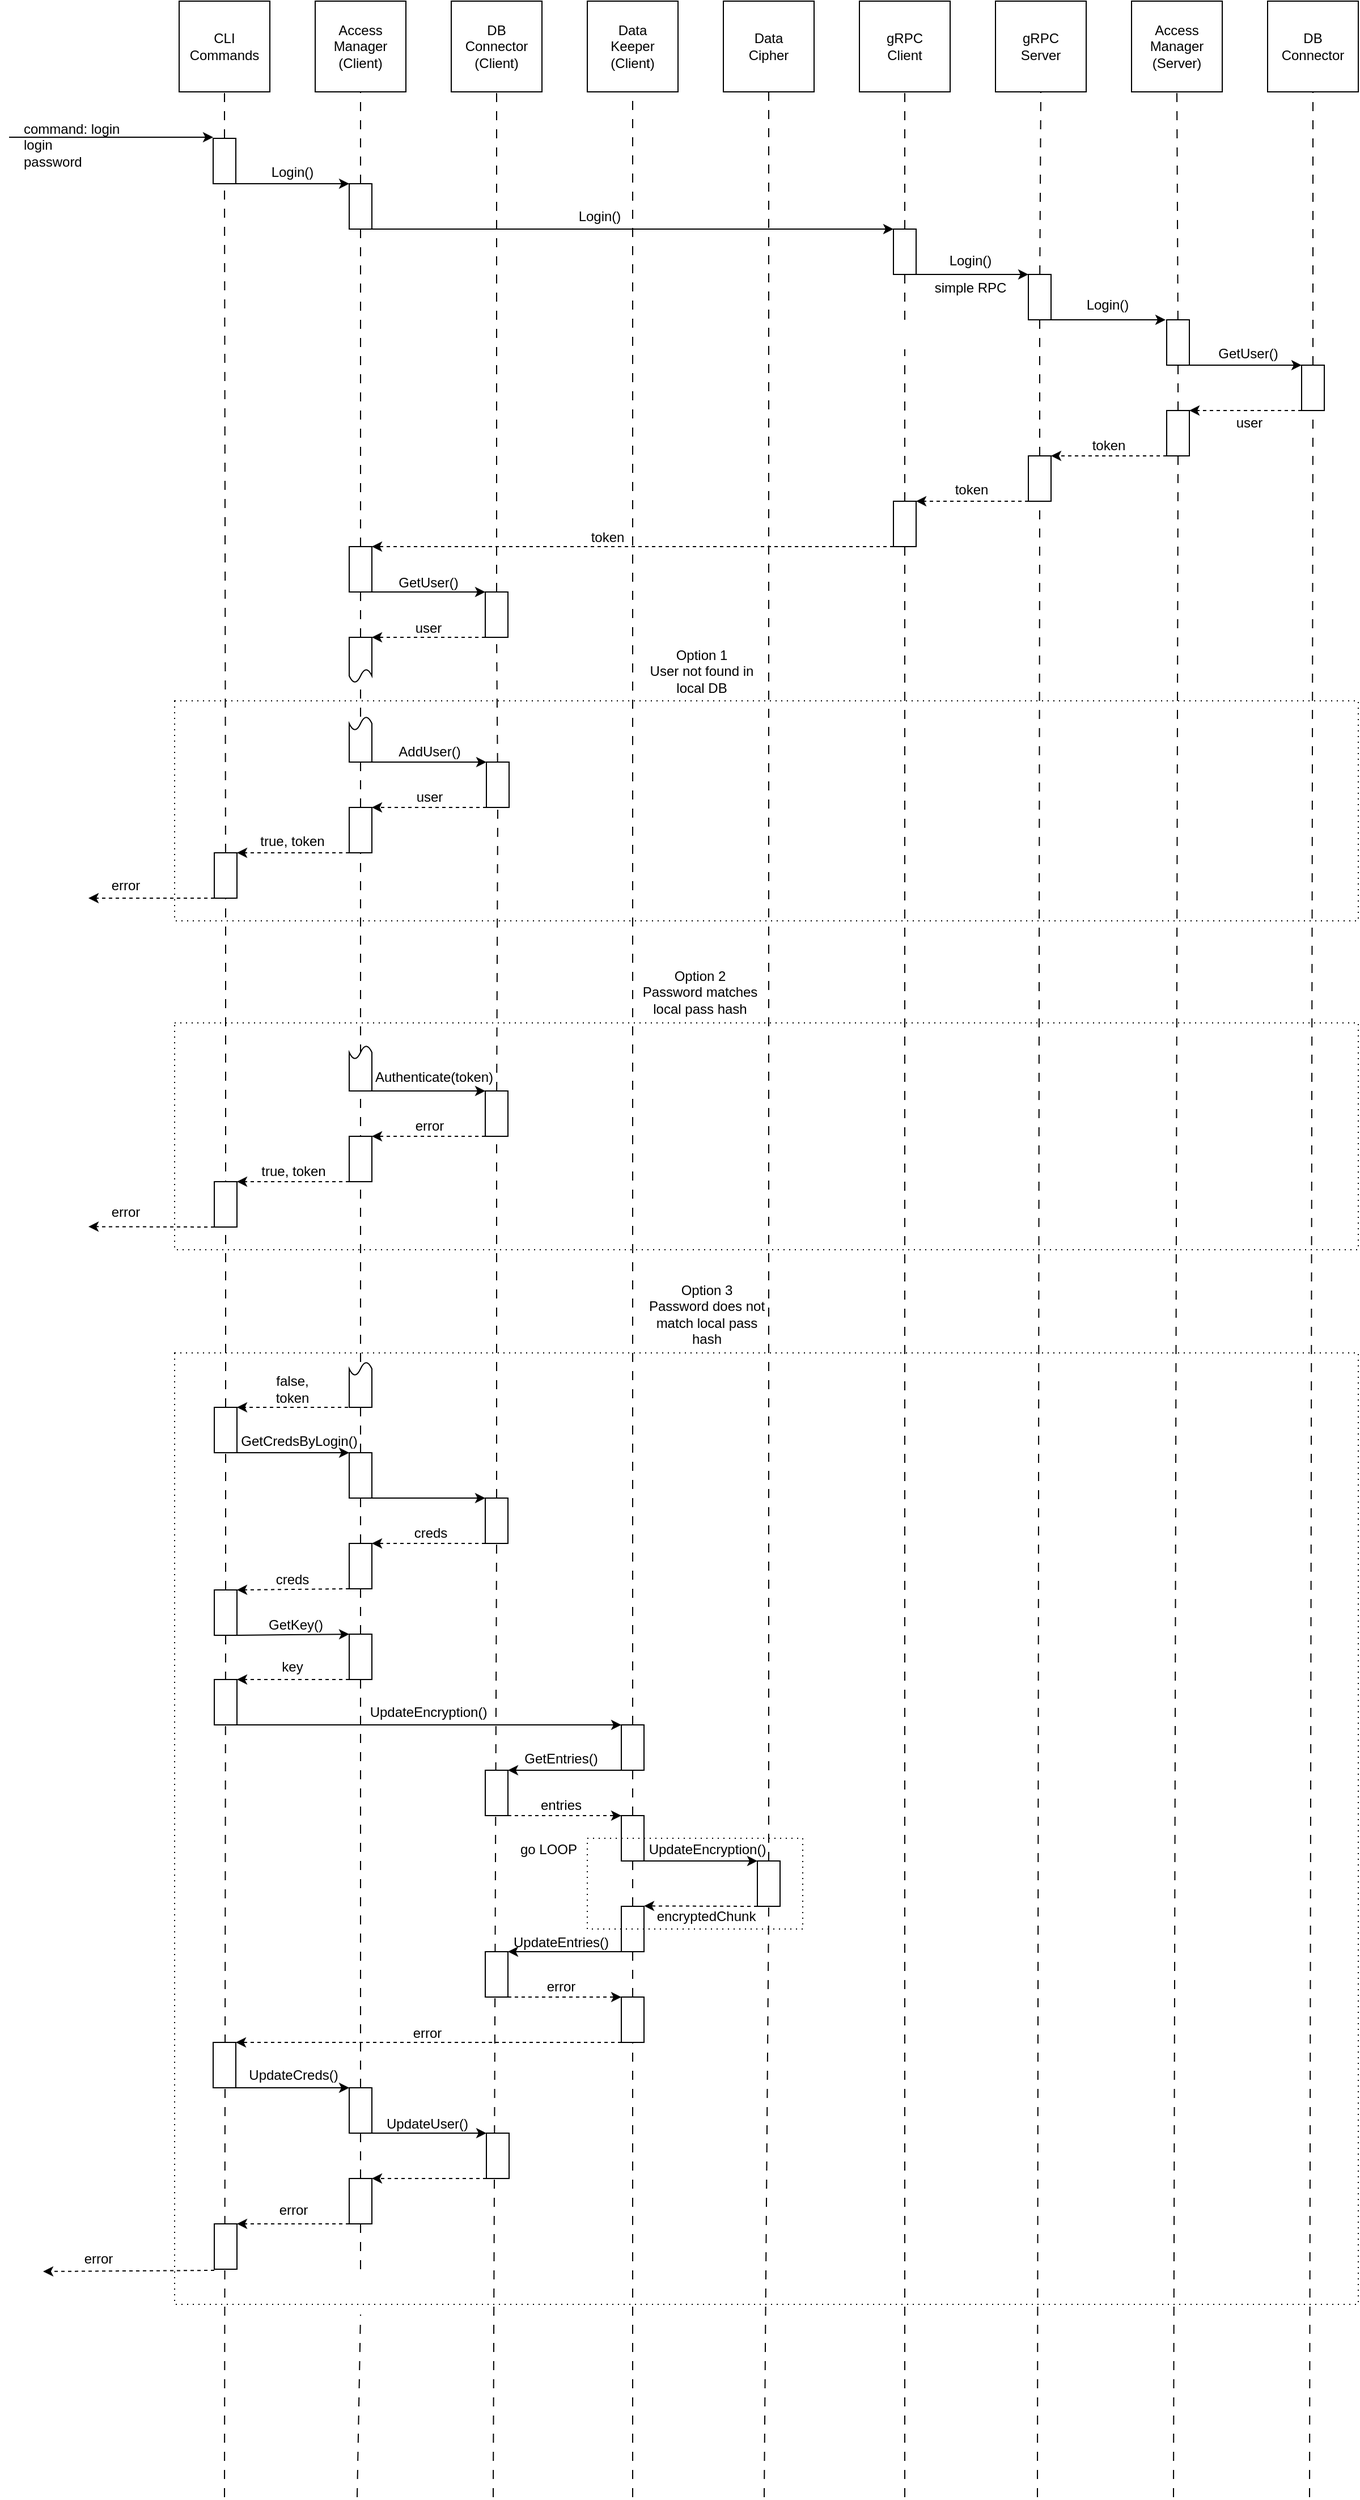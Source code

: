 <mxfile>
    <diagram name="Page-1" id="1Ryli8fB0829bHw35d7t">
        <mxGraphModel dx="2015" dy="1200" grid="1" gridSize="10" guides="1" tooltips="1" connect="1" arrows="1" fold="1" page="0" pageScale="1" pageWidth="827" pageHeight="1169" math="0" shadow="0">
            <root>
                <mxCell id="0"/>
                <mxCell id="1" parent="0"/>
                <mxCell id="688" value="" style="endArrow=none;dashed=1;html=1;rounded=0;entryX=0.5;entryY=1;entryDx=0;entryDy=0;dashPattern=8 8;startArrow=none;" parent="1" target="687" edge="1">
                    <mxGeometry width="50" height="50" relative="1" as="geometry">
                        <mxPoint x="120" y="2120" as="sourcePoint"/>
                        <mxPoint x="121" y="1199" as="targetPoint"/>
                    </mxGeometry>
                </mxCell>
                <mxCell id="683" value="" style="endArrow=none;dashed=1;html=1;rounded=0;entryX=0.5;entryY=1;entryDx=0;entryDy=0;dashPattern=8 8;startArrow=none;" parent="1" target="682" edge="1">
                    <mxGeometry width="50" height="50" relative="1" as="geometry">
                        <mxPoint x="357" y="2120" as="sourcePoint"/>
                        <mxPoint x="360" y="920.0" as="targetPoint"/>
                    </mxGeometry>
                </mxCell>
                <mxCell id="677" value="" style="rounded=0;whiteSpace=wrap;html=1;fillColor=none;dashed=1;dashPattern=1 4;" parent="1" vertex="1">
                    <mxGeometry x="76" y="1111" width="1044" height="839" as="geometry"/>
                </mxCell>
                <mxCell id="659" value="" style="endArrow=none;dashed=1;html=1;rounded=0;entryX=0.5;entryY=1;entryDx=0;entryDy=0;dashPattern=8 8;startArrow=none;" parent="1" source="682" target="658" edge="1">
                    <mxGeometry width="50" height="50" relative="1" as="geometry">
                        <mxPoint x="358" y="2230" as="sourcePoint"/>
                        <mxPoint x="361" y="630" as="targetPoint"/>
                    </mxGeometry>
                </mxCell>
                <mxCell id="656" value="" style="rounded=0;whiteSpace=wrap;html=1;fillColor=none;dashed=1;dashPattern=1 4;" parent="1" vertex="1">
                    <mxGeometry x="76" y="820" width="1044" height="200" as="geometry"/>
                </mxCell>
                <mxCell id="653" value="" style="rounded=0;whiteSpace=wrap;html=1;fillColor=none;dashed=1;dashPattern=1 4;" parent="1" vertex="1">
                    <mxGeometry x="76" y="536" width="1044" height="194" as="geometry"/>
                </mxCell>
                <mxCell id="648" value="" style="endArrow=none;dashed=1;html=1;rounded=0;entryX=0.5;entryY=1;entryDx=0;entryDy=0;dashPattern=8 8;startArrow=none;" parent="1" source="672" target="647" edge="1">
                    <mxGeometry width="50" height="50" relative="1" as="geometry">
                        <mxPoint x="120" y="2250" as="sourcePoint"/>
                        <mxPoint x="120" y="80" as="targetPoint"/>
                    </mxGeometry>
                </mxCell>
                <mxCell id="640" value="" style="endArrow=none;dashed=1;html=1;rounded=0;entryX=0.5;entryY=1;entryDx=0;entryDy=0;dashPattern=8 8;startArrow=none;" parent="1" source="658" target="639" edge="1">
                    <mxGeometry width="50" height="50" relative="1" as="geometry">
                        <mxPoint x="359" y="1530" as="sourcePoint"/>
                        <mxPoint x="360" y="480" as="targetPoint"/>
                    </mxGeometry>
                </mxCell>
                <mxCell id="tuJECXELKrIchDs7tuP_-1" value="CLI&lt;br&gt;Commands" style="whiteSpace=wrap;html=1;aspect=fixed;" parent="1" vertex="1">
                    <mxGeometry x="80" y="-81" width="80" height="80" as="geometry"/>
                </mxCell>
                <mxCell id="tuJECXELKrIchDs7tuP_-2" value="" style="endArrow=none;dashed=1;html=1;rounded=0;entryX=0.5;entryY=1;entryDx=0;entryDy=0;dashPattern=8 8;startArrow=none;" parent="1" target="tuJECXELKrIchDs7tuP_-1" edge="1">
                    <mxGeometry width="50" height="50" relative="1" as="geometry">
                        <mxPoint x="120" y="40" as="sourcePoint"/>
                        <mxPoint x="460" y="90" as="targetPoint"/>
                    </mxGeometry>
                </mxCell>
                <mxCell id="tuJECXELKrIchDs7tuP_-4" value="Data&lt;br&gt;Keeper&lt;br&gt;(Client)" style="whiteSpace=wrap;html=1;aspect=fixed;" parent="1" vertex="1">
                    <mxGeometry x="440" y="-81" width="80" height="80" as="geometry"/>
                </mxCell>
                <mxCell id="tuJECXELKrIchDs7tuP_-8" value="gRPC&lt;br&gt;Client" style="whiteSpace=wrap;html=1;aspect=fixed;" parent="1" vertex="1">
                    <mxGeometry x="680" y="-81" width="80" height="80" as="geometry"/>
                </mxCell>
                <mxCell id="tuJECXELKrIchDs7tuP_-9" value="gRPC&lt;br&gt;Server" style="whiteSpace=wrap;html=1;aspect=fixed;" parent="1" vertex="1">
                    <mxGeometry x="800" y="-81" width="80" height="80" as="geometry"/>
                </mxCell>
                <mxCell id="tuJECXELKrIchDs7tuP_-10" value="Access Manager&lt;br&gt;(Server)" style="whiteSpace=wrap;html=1;aspect=fixed;" parent="1" vertex="1">
                    <mxGeometry x="920" y="-81" width="80" height="80" as="geometry"/>
                </mxCell>
                <mxCell id="tuJECXELKrIchDs7tuP_-12" value="DB&lt;br&gt;Connector" style="whiteSpace=wrap;html=1;aspect=fixed;" parent="1" vertex="1">
                    <mxGeometry x="1040" y="-81" width="80" height="80" as="geometry"/>
                </mxCell>
                <mxCell id="tuJECXELKrIchDs7tuP_-15" value="" style="endArrow=none;dashed=1;html=1;rounded=0;entryX=0.5;entryY=1;entryDx=0;entryDy=0;dashPattern=8 8;startArrow=none;" parent="1" source="574" target="tuJECXELKrIchDs7tuP_-8" edge="1">
                    <mxGeometry width="50" height="50" relative="1" as="geometry">
                        <mxPoint x="720.0" y="120" as="sourcePoint"/>
                        <mxPoint x="910" y="300" as="targetPoint"/>
                    </mxGeometry>
                </mxCell>
                <mxCell id="tuJECXELKrIchDs7tuP_-16" value="" style="endArrow=none;dashed=1;html=1;rounded=0;entryX=0.5;entryY=1;entryDx=0;entryDy=0;dashPattern=8 8;startArrow=none;" parent="1" source="579" target="tuJECXELKrIchDs7tuP_-9" edge="1">
                    <mxGeometry width="50" height="50" relative="1" as="geometry">
                        <mxPoint x="839" y="1470" as="sourcePoint"/>
                        <mxPoint x="910" y="300" as="targetPoint"/>
                    </mxGeometry>
                </mxCell>
                <mxCell id="tuJECXELKrIchDs7tuP_-17" value="" style="endArrow=none;dashed=1;html=1;rounded=0;entryX=0.5;entryY=1;entryDx=0;entryDy=0;dashPattern=8 8;startArrow=none;" parent="1" source="584" target="tuJECXELKrIchDs7tuP_-10" edge="1">
                    <mxGeometry width="50" height="50" relative="1" as="geometry">
                        <mxPoint x="960" y="1440" as="sourcePoint"/>
                        <mxPoint x="910" y="300" as="targetPoint"/>
                    </mxGeometry>
                </mxCell>
                <mxCell id="tuJECXELKrIchDs7tuP_-18" value="" style="endArrow=none;dashed=1;html=1;rounded=0;dashPattern=8 8;startArrow=none;entryX=0.5;entryY=1;entryDx=0;entryDy=0;" parent="1" source="588" target="tuJECXELKrIchDs7tuP_-12" edge="1">
                    <mxGeometry width="50" height="50" relative="1" as="geometry">
                        <mxPoint x="1079" y="860" as="sourcePoint"/>
                        <mxPoint x="1150" y="30" as="targetPoint"/>
                    </mxGeometry>
                </mxCell>
                <mxCell id="tuJECXELKrIchDs7tuP_-21" value="" style="endArrow=classic;html=1;rounded=0;entryX=0;entryY=0;entryDx=0;entryDy=0;" parent="1" edge="1">
                    <mxGeometry width="50" height="50" relative="1" as="geometry">
                        <mxPoint x="-70" y="39" as="sourcePoint"/>
                        <mxPoint x="110" y="39" as="targetPoint"/>
                    </mxGeometry>
                </mxCell>
                <mxCell id="tuJECXELKrIchDs7tuP_-28" value="Access&lt;br&gt;Manager&lt;br&gt;(Client)" style="whiteSpace=wrap;html=1;aspect=fixed;" parent="1" vertex="1">
                    <mxGeometry x="200" y="-81" width="80" height="80" as="geometry"/>
                </mxCell>
                <mxCell id="tuJECXELKrIchDs7tuP_-29" value="" style="endArrow=none;dashed=1;html=1;rounded=0;entryX=0.5;entryY=1;entryDx=0;entryDy=0;dashPattern=8 8;startArrow=none;exitX=0.5;exitY=0;exitDx=0;exitDy=0;" parent="1" source="612" target="tuJECXELKrIchDs7tuP_-28" edge="1">
                    <mxGeometry width="50" height="50" relative="1" as="geometry">
                        <mxPoint x="240" y="2720" as="sourcePoint"/>
                        <mxPoint x="290" y="190" as="targetPoint"/>
                    </mxGeometry>
                </mxCell>
                <mxCell id="tuJECXELKrIchDs7tuP_-30" value="DB&lt;br&gt;Connector&lt;br&gt;(Client)" style="whiteSpace=wrap;html=1;aspect=fixed;" parent="1" vertex="1">
                    <mxGeometry x="320" y="-81" width="80" height="80" as="geometry"/>
                </mxCell>
                <mxCell id="tuJECXELKrIchDs7tuP_-41" value="command: login&lt;br&gt;login&lt;br&gt;password" style="text;html=1;strokeColor=none;fillColor=none;align=left;verticalAlign=middle;whiteSpace=wrap;rounded=0;" parent="1" vertex="1">
                    <mxGeometry x="-59" y="31" width="135" height="30" as="geometry"/>
                </mxCell>
                <mxCell id="402" value="" style="endArrow=none;dashed=1;html=1;rounded=0;entryX=0.5;entryY=1;entryDx=0;entryDy=0;dashPattern=8 8;startArrow=none;" parent="1" source="628" edge="1">
                    <mxGeometry width="50" height="50" relative="1" as="geometry">
                        <mxPoint x="360" y="1230" as="sourcePoint"/>
                        <mxPoint x="360" as="targetPoint"/>
                    </mxGeometry>
                </mxCell>
                <mxCell id="405" value="" style="endArrow=none;dashed=1;html=1;rounded=0;entryX=0.5;entryY=1;entryDx=0;entryDy=0;dashPattern=8 8;startArrow=none;" parent="1" source="605" edge="1">
                    <mxGeometry width="50" height="50" relative="1" as="geometry">
                        <mxPoint x="240" y="2800" as="sourcePoint"/>
                        <mxPoint x="240.0" y="120" as="targetPoint"/>
                    </mxGeometry>
                </mxCell>
                <mxCell id="577" style="edgeStyle=none;html=1;exitX=1;exitY=1;exitDx=0;exitDy=0;entryX=0;entryY=0;entryDx=0;entryDy=0;" parent="1" target="574" edge="1">
                    <mxGeometry relative="1" as="geometry">
                        <mxPoint x="250.0" y="120" as="sourcePoint"/>
                    </mxGeometry>
                </mxCell>
                <mxCell id="427" value="" style="endArrow=none;dashed=1;html=1;rounded=0;entryX=0.5;entryY=1;entryDx=0;entryDy=0;dashPattern=8 8;startArrow=none;" parent="1" source="601" edge="1">
                    <mxGeometry width="50" height="50" relative="1" as="geometry">
                        <mxPoint x="720.0" y="2800.0" as="sourcePoint"/>
                        <mxPoint x="720" y="226" as="targetPoint"/>
                    </mxGeometry>
                </mxCell>
                <mxCell id="431" value="" style="endArrow=none;dashed=1;html=1;rounded=0;entryX=0.5;entryY=1;entryDx=0;entryDy=0;dashPattern=8 8;startArrow=none;" parent="1" source="503" target="tuJECXELKrIchDs7tuP_-4" edge="1">
                    <mxGeometry width="50" height="50" relative="1" as="geometry">
                        <mxPoint x="479" y="1460" as="sourcePoint"/>
                        <mxPoint x="480" y="200" as="targetPoint"/>
                    </mxGeometry>
                </mxCell>
                <mxCell id="440" value="" style="endArrow=none;dashed=1;html=1;rounded=0;entryX=0.5;entryY=1;entryDx=0;entryDy=0;dashPattern=8 8;startArrow=none;" parent="1" source="647" target="611" edge="1">
                    <mxGeometry width="50" height="50" relative="1" as="geometry">
                        <mxPoint x="120" y="1060" as="sourcePoint"/>
                        <mxPoint x="120" y="240" as="targetPoint"/>
                    </mxGeometry>
                </mxCell>
                <mxCell id="505" style="edgeStyle=none;html=1;exitX=1;exitY=1;exitDx=0;exitDy=0;entryX=0;entryY=0;entryDx=0;entryDy=0;" parent="1" target="503" edge="1">
                    <mxGeometry relative="1" as="geometry">
                        <mxPoint x="130" y="1439" as="sourcePoint"/>
                    </mxGeometry>
                </mxCell>
                <mxCell id="504" value="" style="endArrow=none;dashed=1;html=1;rounded=0;entryX=0.5;entryY=1;entryDx=0;entryDy=0;dashPattern=8 8;startArrow=none;" parent="1" source="517" target="503" edge="1">
                    <mxGeometry width="50" height="50" relative="1" as="geometry">
                        <mxPoint x="479" y="1819" as="sourcePoint"/>
                        <mxPoint x="480" y="559" as="targetPoint"/>
                    </mxGeometry>
                </mxCell>
                <mxCell id="510" style="edgeStyle=none;html=1;exitX=0;exitY=1;exitDx=0;exitDy=0;entryX=1;entryY=0;entryDx=0;entryDy=0;" parent="1" source="503" target="509" edge="1">
                    <mxGeometry relative="1" as="geometry"/>
                </mxCell>
                <mxCell id="503" value="" style="rounded=0;whiteSpace=wrap;html=1;" parent="1" vertex="1">
                    <mxGeometry x="470" y="1439" width="20" height="40" as="geometry"/>
                </mxCell>
                <mxCell id="506" value="UpdateEncryption()" style="text;html=1;strokeColor=none;fillColor=none;align=center;verticalAlign=middle;whiteSpace=wrap;rounded=0;" parent="1" vertex="1">
                    <mxGeometry x="270" y="1413" width="60" height="30" as="geometry"/>
                </mxCell>
                <mxCell id="507" value="Data&lt;br&gt;Cipher" style="whiteSpace=wrap;html=1;aspect=fixed;" parent="1" vertex="1">
                    <mxGeometry x="560" y="-81" width="80" height="80" as="geometry"/>
                </mxCell>
                <mxCell id="508" value="" style="endArrow=none;dashed=1;html=1;entryX=0.5;entryY=1;entryDx=0;entryDy=0;dashPattern=8 8;startArrow=none;" parent="1" source="515" target="507" edge="1">
                    <mxGeometry width="50" height="50" relative="1" as="geometry">
                        <mxPoint x="600" y="1460" as="sourcePoint"/>
                        <mxPoint x="820" y="-50" as="targetPoint"/>
                    </mxGeometry>
                </mxCell>
                <mxCell id="512" style="edgeStyle=none;html=1;exitX=1;exitY=1;exitDx=0;exitDy=0;entryX=0;entryY=0;entryDx=0;entryDy=0;dashed=1;" parent="1" source="509" target="511" edge="1">
                    <mxGeometry relative="1" as="geometry"/>
                </mxCell>
                <mxCell id="509" value="" style="rounded=0;whiteSpace=wrap;html=1;" parent="1" vertex="1">
                    <mxGeometry x="350" y="1479" width="20" height="40" as="geometry"/>
                </mxCell>
                <mxCell id="519" style="edgeStyle=none;html=1;exitX=1;exitY=1;exitDx=0;exitDy=0;entryX=0;entryY=0;entryDx=0;entryDy=0;" parent="1" source="511" target="515" edge="1">
                    <mxGeometry relative="1" as="geometry"/>
                </mxCell>
                <mxCell id="511" value="" style="rounded=0;whiteSpace=wrap;html=1;" parent="1" vertex="1">
                    <mxGeometry x="470" y="1519" width="20" height="40" as="geometry"/>
                </mxCell>
                <mxCell id="513" value="GetEntries()" style="text;html=1;strokeColor=none;fillColor=none;align=center;verticalAlign=middle;whiteSpace=wrap;rounded=0;" parent="1" vertex="1">
                    <mxGeometry x="387" y="1454" width="60" height="30" as="geometry"/>
                </mxCell>
                <mxCell id="514" value="entries" style="text;html=1;strokeColor=none;fillColor=none;align=center;verticalAlign=middle;whiteSpace=wrap;rounded=0;" parent="1" vertex="1">
                    <mxGeometry x="387" y="1495" width="60" height="30" as="geometry"/>
                </mxCell>
                <mxCell id="516" value="" style="endArrow=none;dashed=1;html=1;entryX=0.5;entryY=1;entryDx=0;entryDy=0;dashPattern=8 8;" parent="1" target="515" edge="1">
                    <mxGeometry width="50" height="50" relative="1" as="geometry">
                        <mxPoint x="596" y="2120" as="sourcePoint"/>
                        <mxPoint x="600" y="-360" as="targetPoint"/>
                    </mxGeometry>
                </mxCell>
                <mxCell id="520" style="edgeStyle=none;html=1;exitX=0;exitY=1;exitDx=0;exitDy=0;dashed=1;" parent="1" source="515" edge="1">
                    <mxGeometry relative="1" as="geometry">
                        <mxPoint x="490" y="1598.652" as="targetPoint"/>
                    </mxGeometry>
                </mxCell>
                <mxCell id="515" value="" style="rounded=0;whiteSpace=wrap;html=1;" parent="1" vertex="1">
                    <mxGeometry x="590" y="1559" width="20" height="40" as="geometry"/>
                </mxCell>
                <mxCell id="518" value="" style="endArrow=none;dashed=1;html=1;rounded=0;entryX=0.5;entryY=1;entryDx=0;entryDy=0;dashPattern=8 8;startArrow=none;" parent="1" source="528" target="517" edge="1">
                    <mxGeometry width="50" height="50" relative="1" as="geometry">
                        <mxPoint x="479" y="1819" as="sourcePoint"/>
                        <mxPoint x="480" y="1479" as="targetPoint"/>
                    </mxGeometry>
                </mxCell>
                <mxCell id="527" style="edgeStyle=none;html=1;exitX=0;exitY=1;exitDx=0;exitDy=0;entryX=1;entryY=0;entryDx=0;entryDy=0;" parent="1" source="517" target="525" edge="1">
                    <mxGeometry relative="1" as="geometry"/>
                </mxCell>
                <mxCell id="517" value="" style="rounded=0;whiteSpace=wrap;html=1;" parent="1" vertex="1">
                    <mxGeometry x="470" y="1599" width="20" height="40" as="geometry"/>
                </mxCell>
                <mxCell id="521" value="UpdateEncryption()" style="text;html=1;strokeColor=none;fillColor=none;align=center;verticalAlign=middle;whiteSpace=wrap;rounded=0;" parent="1" vertex="1">
                    <mxGeometry x="516" y="1534" width="60" height="30" as="geometry"/>
                </mxCell>
                <mxCell id="522" value="encryptedChunk" style="text;html=1;strokeColor=none;fillColor=none;align=center;verticalAlign=middle;whiteSpace=wrap;rounded=0;" parent="1" vertex="1">
                    <mxGeometry x="515" y="1593" width="60" height="30" as="geometry"/>
                </mxCell>
                <mxCell id="523" value="" style="rounded=0;whiteSpace=wrap;html=1;fillColor=none;dashed=1;dashPattern=1 4;" parent="1" vertex="1">
                    <mxGeometry x="440" y="1539" width="190" height="80" as="geometry"/>
                </mxCell>
                <mxCell id="524" value="go LOOP" style="text;html=1;strokeColor=none;fillColor=none;align=center;verticalAlign=middle;whiteSpace=wrap;rounded=0;dashed=1;dashPattern=1 4;" parent="1" vertex="1">
                    <mxGeometry x="376" y="1534" width="60" height="30" as="geometry"/>
                </mxCell>
                <mxCell id="530" style="edgeStyle=none;html=1;exitX=1;exitY=1;exitDx=0;exitDy=0;entryX=0;entryY=0;entryDx=0;entryDy=0;dashed=1;" parent="1" source="525" target="528" edge="1">
                    <mxGeometry relative="1" as="geometry"/>
                </mxCell>
                <mxCell id="525" value="" style="rounded=0;whiteSpace=wrap;html=1;" parent="1" vertex="1">
                    <mxGeometry x="350" y="1639" width="20" height="40" as="geometry"/>
                </mxCell>
                <mxCell id="529" value="" style="endArrow=none;dashed=1;html=1;rounded=0;entryX=0.5;entryY=1;entryDx=0;entryDy=0;dashPattern=8 8;startArrow=none;" parent="1" target="528" edge="1">
                    <mxGeometry width="50" height="50" relative="1" as="geometry">
                        <mxPoint x="480" y="2120" as="sourcePoint"/>
                        <mxPoint x="480" y="1080" as="targetPoint"/>
                    </mxGeometry>
                </mxCell>
                <mxCell id="535" style="edgeStyle=none;html=1;exitX=0;exitY=1;exitDx=0;exitDy=0;entryX=1;entryY=0;entryDx=0;entryDy=0;dashed=1;" parent="1" source="528" target="533" edge="1">
                    <mxGeometry relative="1" as="geometry"/>
                </mxCell>
                <mxCell id="528" value="" style="rounded=0;whiteSpace=wrap;html=1;" parent="1" vertex="1">
                    <mxGeometry x="470" y="1679" width="20" height="40" as="geometry"/>
                </mxCell>
                <mxCell id="531" value="UpdateEntries()" style="text;html=1;strokeColor=none;fillColor=none;align=center;verticalAlign=middle;whiteSpace=wrap;rounded=0;" parent="1" vertex="1">
                    <mxGeometry x="387" y="1616" width="60" height="30" as="geometry"/>
                </mxCell>
                <mxCell id="532" value="error" style="text;html=1;strokeColor=none;fillColor=none;align=center;verticalAlign=middle;whiteSpace=wrap;rounded=0;" parent="1" vertex="1">
                    <mxGeometry x="387" y="1655" width="60" height="30" as="geometry"/>
                </mxCell>
                <mxCell id="700" style="edgeStyle=none;html=1;exitX=1;exitY=1;exitDx=0;exitDy=0;entryX=0;entryY=0;entryDx=0;entryDy=0;" parent="1" source="533" target="699" edge="1">
                    <mxGeometry relative="1" as="geometry"/>
                </mxCell>
                <mxCell id="533" value="" style="rounded=0;whiteSpace=wrap;html=1;" parent="1" vertex="1">
                    <mxGeometry x="110" y="1719" width="20" height="40" as="geometry"/>
                </mxCell>
                <mxCell id="536" value="error" style="text;html=1;strokeColor=none;fillColor=none;align=center;verticalAlign=middle;whiteSpace=wrap;rounded=0;" parent="1" vertex="1">
                    <mxGeometry x="269" y="1696" width="60" height="30" as="geometry"/>
                </mxCell>
                <mxCell id="548" value="" style="endArrow=none;dashed=1;html=1;rounded=0;entryX=0.5;entryY=1;entryDx=0;entryDy=0;dashPattern=8 8;startArrow=none;" parent="1" target="597" edge="1">
                    <mxGeometry width="50" height="50" relative="1" as="geometry">
                        <mxPoint x="837" y="2120" as="sourcePoint"/>
                        <mxPoint x="839" y="440" as="targetPoint"/>
                    </mxGeometry>
                </mxCell>
                <mxCell id="576" value="" style="endArrow=none;dashed=1;html=1;rounded=0;entryX=0.5;entryY=1;entryDx=0;entryDy=0;dashPattern=8 8;startArrow=none;" parent="1" target="574" edge="1">
                    <mxGeometry width="50" height="50" relative="1" as="geometry">
                        <mxPoint x="720.0" y="200" as="sourcePoint"/>
                        <mxPoint x="720" y="-80" as="targetPoint"/>
                    </mxGeometry>
                </mxCell>
                <mxCell id="581" style="edgeStyle=none;html=1;exitX=1;exitY=1;exitDx=0;exitDy=0;entryX=0;entryY=0;entryDx=0;entryDy=0;" parent="1" source="574" target="579" edge="1">
                    <mxGeometry relative="1" as="geometry"/>
                </mxCell>
                <mxCell id="574" value="" style="rounded=0;whiteSpace=wrap;html=1;" parent="1" vertex="1">
                    <mxGeometry x="710" y="120" width="20" height="40" as="geometry"/>
                </mxCell>
                <mxCell id="578" value="Login()" style="text;html=1;strokeColor=none;fillColor=none;align=center;verticalAlign=middle;whiteSpace=wrap;rounded=0;" parent="1" vertex="1">
                    <mxGeometry x="421" y="94" width="60" height="30" as="geometry"/>
                </mxCell>
                <mxCell id="580" value="" style="endArrow=none;dashed=1;html=1;rounded=0;entryX=0.5;entryY=1;entryDx=0;entryDy=0;dashPattern=8 8;startArrow=none;" parent="1" source="597" target="579" edge="1">
                    <mxGeometry width="50" height="50" relative="1" as="geometry">
                        <mxPoint x="839" y="480" as="sourcePoint"/>
                        <mxPoint x="840" y="-80" as="targetPoint"/>
                    </mxGeometry>
                </mxCell>
                <mxCell id="586" style="edgeStyle=none;html=1;exitX=1;exitY=1;exitDx=0;exitDy=0;" parent="1" source="579" edge="1">
                    <mxGeometry relative="1" as="geometry">
                        <mxPoint x="950" y="200" as="targetPoint"/>
                    </mxGeometry>
                </mxCell>
                <mxCell id="579" value="" style="rounded=0;whiteSpace=wrap;html=1;" parent="1" vertex="1">
                    <mxGeometry x="829" y="160" width="20" height="40" as="geometry"/>
                </mxCell>
                <mxCell id="582" value="simple RPC" style="text;html=1;strokeColor=none;fillColor=none;align=center;verticalAlign=middle;whiteSpace=wrap;rounded=0;" parent="1" vertex="1">
                    <mxGeometry x="743" y="157" width="70" height="30" as="geometry"/>
                </mxCell>
                <mxCell id="583" value="Login()" style="text;html=1;strokeColor=none;fillColor=none;align=center;verticalAlign=middle;whiteSpace=wrap;rounded=0;" parent="1" vertex="1">
                    <mxGeometry x="748" y="133" width="60" height="30" as="geometry"/>
                </mxCell>
                <mxCell id="585" value="" style="endArrow=none;dashed=1;html=1;rounded=0;entryX=0.5;entryY=1;entryDx=0;entryDy=0;dashPattern=8 8;startArrow=none;" parent="1" source="593" target="584" edge="1">
                    <mxGeometry width="50" height="50" relative="1" as="geometry">
                        <mxPoint x="960" y="1520" as="sourcePoint"/>
                        <mxPoint x="960" y="-80" as="targetPoint"/>
                    </mxGeometry>
                </mxCell>
                <mxCell id="591" style="edgeStyle=none;html=1;exitX=1;exitY=1;exitDx=0;exitDy=0;entryX=0;entryY=0;entryDx=0;entryDy=0;" parent="1" source="584" target="588" edge="1">
                    <mxGeometry relative="1" as="geometry"/>
                </mxCell>
                <mxCell id="584" value="" style="rounded=0;whiteSpace=wrap;html=1;" parent="1" vertex="1">
                    <mxGeometry x="951" y="200" width="20" height="40" as="geometry"/>
                </mxCell>
                <mxCell id="587" value="Login()" style="text;html=1;strokeColor=none;fillColor=none;align=center;verticalAlign=middle;whiteSpace=wrap;rounded=0;" parent="1" vertex="1">
                    <mxGeometry x="868.5" y="172" width="60" height="30" as="geometry"/>
                </mxCell>
                <mxCell id="589" value="" style="endArrow=none;dashed=1;html=1;rounded=0;entryX=0.5;entryY=1;entryDx=0;entryDy=0;dashPattern=8 8;startArrow=none;" parent="1" target="588" edge="1">
                    <mxGeometry width="50" height="50" relative="1" as="geometry">
                        <mxPoint x="1077" y="2120" as="sourcePoint"/>
                        <mxPoint x="1080" y="-80" as="targetPoint"/>
                    </mxGeometry>
                </mxCell>
                <mxCell id="595" style="edgeStyle=none;html=1;exitX=0;exitY=1;exitDx=0;exitDy=0;entryX=1;entryY=0;entryDx=0;entryDy=0;dashed=1;" parent="1" source="588" target="593" edge="1">
                    <mxGeometry relative="1" as="geometry"/>
                </mxCell>
                <mxCell id="588" value="" style="rounded=0;whiteSpace=wrap;html=1;" parent="1" vertex="1">
                    <mxGeometry x="1070" y="240" width="20" height="40" as="geometry"/>
                </mxCell>
                <mxCell id="590" value="GetUser()" style="text;html=1;strokeColor=none;fillColor=none;align=center;verticalAlign=middle;whiteSpace=wrap;rounded=0;" parent="1" vertex="1">
                    <mxGeometry x="992.5" y="215" width="60" height="30" as="geometry"/>
                </mxCell>
                <mxCell id="594" value="" style="endArrow=none;dashed=1;html=1;rounded=0;entryX=0.5;entryY=1;entryDx=0;entryDy=0;dashPattern=8 8;startArrow=none;" parent="1" target="593" edge="1">
                    <mxGeometry width="50" height="50" relative="1" as="geometry">
                        <mxPoint x="957" y="2120" as="sourcePoint"/>
                        <mxPoint x="961" y="160" as="targetPoint"/>
                    </mxGeometry>
                </mxCell>
                <mxCell id="599" style="edgeStyle=none;html=1;exitX=0;exitY=1;exitDx=0;exitDy=0;entryX=1;entryY=0;entryDx=0;entryDy=0;dashed=1;" parent="1" source="593" target="597" edge="1">
                    <mxGeometry relative="1" as="geometry"/>
                </mxCell>
                <mxCell id="593" value="" style="rounded=0;whiteSpace=wrap;html=1;" parent="1" vertex="1">
                    <mxGeometry x="951" y="280" width="20" height="40" as="geometry"/>
                </mxCell>
                <mxCell id="596" value="user" style="text;html=1;strokeColor=none;fillColor=none;align=center;verticalAlign=middle;whiteSpace=wrap;rounded=0;" parent="1" vertex="1">
                    <mxGeometry x="993.5" y="276" width="60" height="30" as="geometry"/>
                </mxCell>
                <mxCell id="603" style="edgeStyle=none;html=1;exitX=0;exitY=1;exitDx=0;exitDy=0;entryX=1;entryY=0;entryDx=0;entryDy=0;dashed=1;" parent="1" source="597" target="601" edge="1">
                    <mxGeometry relative="1" as="geometry"/>
                </mxCell>
                <mxCell id="597" value="" style="rounded=0;whiteSpace=wrap;html=1;" parent="1" vertex="1">
                    <mxGeometry x="829" y="320" width="20" height="40" as="geometry"/>
                </mxCell>
                <mxCell id="600" value="token" style="text;html=1;strokeColor=none;fillColor=none;align=center;verticalAlign=middle;whiteSpace=wrap;rounded=0;" parent="1" vertex="1">
                    <mxGeometry x="869.5" y="296" width="60" height="30" as="geometry"/>
                </mxCell>
                <mxCell id="602" value="" style="endArrow=none;dashed=1;html=1;rounded=0;entryX=0.5;entryY=1;entryDx=0;entryDy=0;dashPattern=8 8;startArrow=none;" parent="1" target="601" edge="1">
                    <mxGeometry width="50" height="50" relative="1" as="geometry">
                        <mxPoint x="720" y="2120" as="sourcePoint"/>
                        <mxPoint x="720" y="146" as="targetPoint"/>
                    </mxGeometry>
                </mxCell>
                <mxCell id="607" style="edgeStyle=none;html=1;exitX=0;exitY=1;exitDx=0;exitDy=0;entryX=1;entryY=0;entryDx=0;entryDy=0;dashed=1;" parent="1" source="601" target="605" edge="1">
                    <mxGeometry relative="1" as="geometry"/>
                </mxCell>
                <mxCell id="601" value="" style="rounded=0;whiteSpace=wrap;html=1;" parent="1" vertex="1">
                    <mxGeometry x="710" y="360" width="20" height="40" as="geometry"/>
                </mxCell>
                <mxCell id="604" value="token" style="text;html=1;strokeColor=none;fillColor=none;align=center;verticalAlign=middle;whiteSpace=wrap;rounded=0;" parent="1" vertex="1">
                    <mxGeometry x="749" y="335" width="60" height="30" as="geometry"/>
                </mxCell>
                <mxCell id="606" value="" style="endArrow=none;dashed=1;html=1;rounded=0;entryX=0.5;entryY=1;entryDx=0;entryDy=0;dashPattern=8 8;startArrow=none;" parent="1" source="635" target="605" edge="1">
                    <mxGeometry width="50" height="50" relative="1" as="geometry">
                        <mxPoint x="240" y="1230" as="sourcePoint"/>
                        <mxPoint x="240" y="40" as="targetPoint"/>
                    </mxGeometry>
                </mxCell>
                <mxCell id="630" style="edgeStyle=none;html=1;exitX=1;exitY=1;exitDx=0;exitDy=0;entryX=0;entryY=0;entryDx=0;entryDy=0;" parent="1" source="605" target="628" edge="1">
                    <mxGeometry relative="1" as="geometry"/>
                </mxCell>
                <mxCell id="605" value="" style="rounded=0;whiteSpace=wrap;html=1;" parent="1" vertex="1">
                    <mxGeometry x="230" y="400" width="20" height="40" as="geometry"/>
                </mxCell>
                <mxCell id="608" value="token" style="text;html=1;strokeColor=none;fillColor=none;align=center;verticalAlign=middle;whiteSpace=wrap;rounded=0;" parent="1" vertex="1">
                    <mxGeometry x="428" y="377" width="60" height="30" as="geometry"/>
                </mxCell>
                <mxCell id="613" style="edgeStyle=none;html=1;exitX=1;exitY=1;exitDx=0;exitDy=0;entryX=0;entryY=0;entryDx=0;entryDy=0;" parent="1" source="611" target="612" edge="1">
                    <mxGeometry relative="1" as="geometry"/>
                </mxCell>
                <mxCell id="611" value="" style="rounded=0;whiteSpace=wrap;html=1;" parent="1" vertex="1">
                    <mxGeometry x="110" y="40" width="20" height="40" as="geometry"/>
                </mxCell>
                <mxCell id="612" value="" style="rounded=0;whiteSpace=wrap;html=1;" parent="1" vertex="1">
                    <mxGeometry x="230" y="80" width="20" height="40" as="geometry"/>
                </mxCell>
                <mxCell id="614" value="Login()" style="text;html=1;strokeColor=none;fillColor=none;align=center;verticalAlign=middle;whiteSpace=wrap;rounded=0;" parent="1" vertex="1">
                    <mxGeometry x="150" y="55" width="60" height="30" as="geometry"/>
                </mxCell>
                <mxCell id="629" value="" style="endArrow=none;dashed=1;html=1;rounded=0;entryX=0.5;entryY=1;entryDx=0;entryDy=0;dashPattern=8 8;startArrow=none;" parent="1" source="639" target="628" edge="1">
                    <mxGeometry width="50" height="50" relative="1" as="geometry">
                        <mxPoint x="360" y="1230" as="sourcePoint"/>
                        <mxPoint x="360" as="targetPoint"/>
                    </mxGeometry>
                </mxCell>
                <mxCell id="633" style="edgeStyle=none;html=1;exitX=0;exitY=1;exitDx=0;exitDy=0;entryX=1;entryY=0;entryDx=0;entryDy=0;dashed=1;" parent="1" source="628" edge="1">
                    <mxGeometry relative="1" as="geometry">
                        <mxPoint x="250" y="480" as="targetPoint"/>
                    </mxGeometry>
                </mxCell>
                <mxCell id="628" value="" style="rounded=0;whiteSpace=wrap;html=1;" parent="1" vertex="1">
                    <mxGeometry x="350" y="440" width="20" height="40" as="geometry"/>
                </mxCell>
                <mxCell id="631" value="GetUser()" style="text;html=1;strokeColor=none;fillColor=none;align=center;verticalAlign=middle;whiteSpace=wrap;rounded=0;" parent="1" vertex="1">
                    <mxGeometry x="270" y="417" width="60" height="30" as="geometry"/>
                </mxCell>
                <mxCell id="634" value="user" style="text;html=1;strokeColor=none;fillColor=none;align=center;verticalAlign=middle;whiteSpace=wrap;rounded=0;" parent="1" vertex="1">
                    <mxGeometry x="270" y="457" width="60" height="30" as="geometry"/>
                </mxCell>
                <mxCell id="636" value="" style="endArrow=none;dashed=1;html=1;rounded=0;entryX=0.5;entryY=1;entryDx=0;entryDy=0;dashPattern=8 8;startArrow=none;" parent="1" source="637" target="635" edge="1">
                    <mxGeometry width="50" height="50" relative="1" as="geometry">
                        <mxPoint x="240" y="1230" as="sourcePoint"/>
                        <mxPoint x="240" y="440" as="targetPoint"/>
                    </mxGeometry>
                </mxCell>
                <mxCell id="635" value="" style="shape=document;whiteSpace=wrap;html=1;boundedLbl=1;" parent="1" vertex="1">
                    <mxGeometry x="230" y="480" width="20" height="40" as="geometry"/>
                </mxCell>
                <mxCell id="638" value="" style="endArrow=none;dashed=1;html=1;rounded=0;entryX=0.5;entryY=1;entryDx=0;entryDy=0;dashPattern=8 8;startArrow=none;" parent="1" source="643" target="637" edge="1">
                    <mxGeometry width="50" height="50" relative="1" as="geometry">
                        <mxPoint x="240" y="1230" as="sourcePoint"/>
                        <mxPoint x="240" y="520" as="targetPoint"/>
                    </mxGeometry>
                </mxCell>
                <mxCell id="641" style="edgeStyle=none;html=1;exitX=0.25;exitY=0;exitDx=0;exitDy=0;entryX=0;entryY=0;entryDx=0;entryDy=0;" parent="1" source="637" target="639" edge="1">
                    <mxGeometry relative="1" as="geometry"/>
                </mxCell>
                <mxCell id="637" value="" style="shape=document;whiteSpace=wrap;html=1;boundedLbl=1;rotation=-180;" parent="1" vertex="1">
                    <mxGeometry x="230" y="550" width="20" height="40" as="geometry"/>
                </mxCell>
                <mxCell id="645" style="edgeStyle=none;html=1;exitX=0;exitY=1;exitDx=0;exitDy=0;entryX=1;entryY=0;entryDx=0;entryDy=0;dashed=1;" parent="1" source="639" target="643" edge="1">
                    <mxGeometry relative="1" as="geometry"/>
                </mxCell>
                <mxCell id="639" value="" style="rounded=0;whiteSpace=wrap;html=1;" parent="1" vertex="1">
                    <mxGeometry x="351" y="590" width="20" height="40" as="geometry"/>
                </mxCell>
                <mxCell id="642" value="AddUser()" style="text;html=1;strokeColor=none;fillColor=none;align=center;verticalAlign=middle;whiteSpace=wrap;rounded=0;" parent="1" vertex="1">
                    <mxGeometry x="271" y="566" width="60" height="30" as="geometry"/>
                </mxCell>
                <mxCell id="644" value="" style="endArrow=none;dashed=1;html=1;rounded=0;entryX=0.5;entryY=1;entryDx=0;entryDy=0;dashPattern=8 8;startArrow=none;" parent="1" source="670" target="643" edge="1">
                    <mxGeometry width="50" height="50" relative="1" as="geometry">
                        <mxPoint x="238" y="2270" as="sourcePoint"/>
                        <mxPoint x="240" y="550" as="targetPoint"/>
                    </mxGeometry>
                </mxCell>
                <mxCell id="649" style="edgeStyle=none;html=1;exitX=0;exitY=1;exitDx=0;exitDy=0;entryX=1;entryY=0;entryDx=0;entryDy=0;dashed=1;" parent="1" source="643" target="647" edge="1">
                    <mxGeometry relative="1" as="geometry"/>
                </mxCell>
                <mxCell id="643" value="" style="rounded=0;whiteSpace=wrap;html=1;" parent="1" vertex="1">
                    <mxGeometry x="230" y="630" width="20" height="40" as="geometry"/>
                </mxCell>
                <mxCell id="646" value="user" style="text;html=1;strokeColor=none;fillColor=none;align=center;verticalAlign=middle;whiteSpace=wrap;rounded=0;" parent="1" vertex="1">
                    <mxGeometry x="271" y="606" width="60" height="30" as="geometry"/>
                </mxCell>
                <mxCell id="651" style="edgeStyle=none;html=1;exitX=0;exitY=1;exitDx=0;exitDy=0;dashed=1;" parent="1" source="647" edge="1">
                    <mxGeometry relative="1" as="geometry">
                        <mxPoint y="710" as="targetPoint"/>
                    </mxGeometry>
                </mxCell>
                <mxCell id="647" value="" style="rounded=0;whiteSpace=wrap;html=1;" parent="1" vertex="1">
                    <mxGeometry x="111" y="670" width="20" height="40" as="geometry"/>
                </mxCell>
                <mxCell id="650" value="true, token" style="text;html=1;strokeColor=none;fillColor=none;align=center;verticalAlign=middle;whiteSpace=wrap;rounded=0;" parent="1" vertex="1">
                    <mxGeometry x="150" y="645" width="60" height="30" as="geometry"/>
                </mxCell>
                <mxCell id="652" value="error" style="text;html=1;strokeColor=none;fillColor=none;align=center;verticalAlign=middle;whiteSpace=wrap;rounded=0;" parent="1" vertex="1">
                    <mxGeometry x="3" y="684" width="60" height="30" as="geometry"/>
                </mxCell>
                <mxCell id="654" value="Option 1&lt;br&gt;User not found in local DB" style="text;html=1;strokeColor=none;fillColor=none;align=center;verticalAlign=middle;whiteSpace=wrap;rounded=0;dashed=1;dashPattern=1 4;" parent="1" vertex="1">
                    <mxGeometry x="491" y="495" width="100" height="30" as="geometry"/>
                </mxCell>
                <mxCell id="655" value="Option 2&lt;br&gt;Password matches local pass hash" style="text;html=1;strokeColor=none;fillColor=none;align=center;verticalAlign=middle;whiteSpace=wrap;rounded=0;dashed=1;dashPattern=1 4;" parent="1" vertex="1">
                    <mxGeometry x="480" y="778" width="119" height="30" as="geometry"/>
                </mxCell>
                <mxCell id="660" style="edgeStyle=none;html=1;exitX=0.25;exitY=0;exitDx=0;exitDy=0;entryX=0;entryY=0;entryDx=0;entryDy=0;" parent="1" source="657" target="658" edge="1">
                    <mxGeometry relative="1" as="geometry"/>
                </mxCell>
                <mxCell id="657" value="" style="shape=document;whiteSpace=wrap;html=1;boundedLbl=1;rotation=-180;" parent="1" vertex="1">
                    <mxGeometry x="230" y="840" width="20" height="40" as="geometry"/>
                </mxCell>
                <mxCell id="663" style="edgeStyle=none;html=1;exitX=0;exitY=1;exitDx=0;exitDy=0;entryX=1;entryY=0;entryDx=0;entryDy=0;dashed=1;" parent="1" source="658" target="662" edge="1">
                    <mxGeometry relative="1" as="geometry"/>
                </mxCell>
                <mxCell id="658" value="" style="rounded=0;whiteSpace=wrap;html=1;" parent="1" vertex="1">
                    <mxGeometry x="350" y="880" width="20" height="40" as="geometry"/>
                </mxCell>
                <mxCell id="661" value="Authenticate(token)" style="text;html=1;strokeColor=none;fillColor=none;align=center;verticalAlign=middle;whiteSpace=wrap;rounded=0;" parent="1" vertex="1">
                    <mxGeometry x="275" y="853" width="60" height="30" as="geometry"/>
                </mxCell>
                <mxCell id="666" style="edgeStyle=none;html=1;exitX=0;exitY=1;exitDx=0;exitDy=0;entryX=1;entryY=0;entryDx=0;entryDy=0;dashed=1;" parent="1" source="662" target="665" edge="1">
                    <mxGeometry relative="1" as="geometry"/>
                </mxCell>
                <mxCell id="662" value="" style="rounded=0;whiteSpace=wrap;html=1;" parent="1" vertex="1">
                    <mxGeometry x="230" y="920" width="20" height="40" as="geometry"/>
                </mxCell>
                <mxCell id="664" value="error" style="text;html=1;strokeColor=none;fillColor=none;align=center;verticalAlign=middle;whiteSpace=wrap;rounded=0;" parent="1" vertex="1">
                    <mxGeometry x="271" y="896" width="60" height="30" as="geometry"/>
                </mxCell>
                <mxCell id="667" style="edgeStyle=none;html=1;exitX=0;exitY=1;exitDx=0;exitDy=0;dashed=1;" parent="1" source="665" edge="1">
                    <mxGeometry relative="1" as="geometry">
                        <mxPoint y="999.652" as="targetPoint"/>
                    </mxGeometry>
                </mxCell>
                <mxCell id="665" value="" style="rounded=0;whiteSpace=wrap;html=1;" parent="1" vertex="1">
                    <mxGeometry x="111" y="960" width="20" height="40" as="geometry"/>
                </mxCell>
                <mxCell id="668" value="error" style="text;html=1;strokeColor=none;fillColor=none;align=center;verticalAlign=middle;whiteSpace=wrap;rounded=0;" parent="1" vertex="1">
                    <mxGeometry x="3" y="972" width="60" height="30" as="geometry"/>
                </mxCell>
                <mxCell id="669" value="true, token" style="text;html=1;strokeColor=none;fillColor=none;align=center;verticalAlign=middle;whiteSpace=wrap;rounded=0;" parent="1" vertex="1">
                    <mxGeometry x="151" y="936" width="60" height="30" as="geometry"/>
                </mxCell>
                <mxCell id="671" value="" style="endArrow=none;dashed=1;html=1;rounded=0;entryX=0.5;entryY=1;entryDx=0;entryDy=0;dashPattern=8 8;startArrow=none;" parent="1" source="678" target="670" edge="1">
                    <mxGeometry width="50" height="50" relative="1" as="geometry">
                        <mxPoint x="238" y="2270" as="sourcePoint"/>
                        <mxPoint x="240" y="670" as="targetPoint"/>
                    </mxGeometry>
                </mxCell>
                <mxCell id="674" style="edgeStyle=none;html=1;exitX=0.75;exitY=0;exitDx=0;exitDy=0;entryX=1;entryY=0;entryDx=0;entryDy=0;dashed=1;" parent="1" source="670" target="672" edge="1">
                    <mxGeometry relative="1" as="geometry"/>
                </mxCell>
                <mxCell id="670" value="" style="shape=document;whiteSpace=wrap;html=1;boundedLbl=1;rotation=-180;" parent="1" vertex="1">
                    <mxGeometry x="230" y="1119" width="20" height="40" as="geometry"/>
                </mxCell>
                <mxCell id="673" value="" style="endArrow=none;dashed=1;html=1;rounded=0;entryX=0.5;entryY=1;entryDx=0;entryDy=0;dashPattern=8 8;startArrow=none;" parent="1" source="687" target="672" edge="1">
                    <mxGeometry width="50" height="50" relative="1" as="geometry">
                        <mxPoint x="120" y="2250" as="sourcePoint"/>
                        <mxPoint x="121" y="710" as="targetPoint"/>
                    </mxGeometry>
                </mxCell>
                <mxCell id="680" style="edgeStyle=none;html=1;exitX=1;exitY=1;exitDx=0;exitDy=0;entryX=0;entryY=0;entryDx=0;entryDy=0;" parent="1" source="672" target="678" edge="1">
                    <mxGeometry relative="1" as="geometry"/>
                </mxCell>
                <mxCell id="672" value="" style="rounded=0;whiteSpace=wrap;html=1;" parent="1" vertex="1">
                    <mxGeometry x="111" y="1159" width="20" height="40" as="geometry"/>
                </mxCell>
                <mxCell id="675" value="false, token" style="text;html=1;strokeColor=none;fillColor=none;align=center;verticalAlign=middle;whiteSpace=wrap;rounded=0;" parent="1" vertex="1">
                    <mxGeometry x="150" y="1128" width="60" height="30" as="geometry"/>
                </mxCell>
                <mxCell id="676" value="Option 3&lt;br&gt;Password does not match local pass hash" style="text;html=1;strokeColor=none;fillColor=none;align=center;verticalAlign=middle;whiteSpace=wrap;rounded=0;dashed=1;dashPattern=1 4;" parent="1" vertex="1">
                    <mxGeometry x="485.5" y="1062" width="119" height="30" as="geometry"/>
                </mxCell>
                <mxCell id="679" value="" style="endArrow=none;dashed=1;html=1;rounded=0;entryX=0.5;entryY=1;entryDx=0;entryDy=0;dashPattern=8 8;startArrow=none;" parent="1" source="685" target="678" edge="1">
                    <mxGeometry width="50" height="50" relative="1" as="geometry">
                        <mxPoint x="238" y="2270" as="sourcePoint"/>
                        <mxPoint x="240" y="1119" as="targetPoint"/>
                    </mxGeometry>
                </mxCell>
                <mxCell id="684" style="edgeStyle=none;html=1;exitX=1;exitY=1;exitDx=0;exitDy=0;entryX=0;entryY=0;entryDx=0;entryDy=0;" parent="1" source="678" target="682" edge="1">
                    <mxGeometry relative="1" as="geometry"/>
                </mxCell>
                <mxCell id="678" value="" style="rounded=0;whiteSpace=wrap;html=1;" parent="1" vertex="1">
                    <mxGeometry x="230" y="1199" width="20" height="40" as="geometry"/>
                </mxCell>
                <mxCell id="681" value="GetCredsByLogin()" style="text;html=1;strokeColor=none;fillColor=none;align=center;verticalAlign=middle;whiteSpace=wrap;rounded=0;" parent="1" vertex="1">
                    <mxGeometry x="156" y="1174" width="60" height="30" as="geometry"/>
                </mxCell>
                <mxCell id="689" style="edgeStyle=none;html=1;exitX=0;exitY=1;exitDx=0;exitDy=0;entryX=1;entryY=0;entryDx=0;entryDy=0;dashed=1;" parent="1" source="682" target="685" edge="1">
                    <mxGeometry relative="1" as="geometry"/>
                </mxCell>
                <mxCell id="682" value="" style="rounded=0;whiteSpace=wrap;html=1;" parent="1" vertex="1">
                    <mxGeometry x="350" y="1239" width="20" height="40" as="geometry"/>
                </mxCell>
                <mxCell id="686" value="" style="endArrow=none;dashed=1;html=1;rounded=0;entryX=0.5;entryY=1;entryDx=0;entryDy=0;dashPattern=8 8;startArrow=none;" parent="1" target="685" edge="1">
                    <mxGeometry width="50" height="50" relative="1" as="geometry">
                        <mxPoint x="240" y="1919" as="sourcePoint"/>
                        <mxPoint x="240" y="1239" as="targetPoint"/>
                    </mxGeometry>
                </mxCell>
                <mxCell id="690" style="edgeStyle=none;html=1;exitX=0;exitY=1;exitDx=0;exitDy=0;entryX=1;entryY=0;entryDx=0;entryDy=0;dashed=1;" parent="1" source="685" target="687" edge="1">
                    <mxGeometry relative="1" as="geometry"/>
                </mxCell>
                <mxCell id="685" value="" style="rounded=0;whiteSpace=wrap;html=1;" parent="1" vertex="1">
                    <mxGeometry x="230" y="1279" width="20" height="40" as="geometry"/>
                </mxCell>
                <mxCell id="692" style="edgeStyle=none;html=1;exitX=1;exitY=1;exitDx=0;exitDy=0;entryX=0;entryY=0;entryDx=0;entryDy=0;" parent="1" source="687" target="691" edge="1">
                    <mxGeometry relative="1" as="geometry"/>
                </mxCell>
                <mxCell id="687" value="" style="rounded=0;whiteSpace=wrap;html=1;" parent="1" vertex="1">
                    <mxGeometry x="111" y="1320" width="20" height="40" as="geometry"/>
                </mxCell>
                <mxCell id="697" style="edgeStyle=none;html=1;exitX=0;exitY=1;exitDx=0;exitDy=0;entryX=1;entryY=0;entryDx=0;entryDy=0;dashed=1;" parent="1" source="691" target="696" edge="1">
                    <mxGeometry relative="1" as="geometry"/>
                </mxCell>
                <mxCell id="691" value="" style="rounded=0;whiteSpace=wrap;html=1;" parent="1" vertex="1">
                    <mxGeometry x="230" y="1359" width="20" height="40" as="geometry"/>
                </mxCell>
                <mxCell id="693" value="creds" style="text;html=1;strokeColor=none;fillColor=none;align=center;verticalAlign=middle;whiteSpace=wrap;rounded=0;" parent="1" vertex="1">
                    <mxGeometry x="150" y="1295.5" width="60" height="30" as="geometry"/>
                </mxCell>
                <mxCell id="694" value="creds" style="text;html=1;strokeColor=none;fillColor=none;align=center;verticalAlign=middle;whiteSpace=wrap;rounded=0;" parent="1" vertex="1">
                    <mxGeometry x="272" y="1255" width="60" height="30" as="geometry"/>
                </mxCell>
                <mxCell id="695" value="GetKey()" style="text;html=1;strokeColor=none;fillColor=none;align=center;verticalAlign=middle;whiteSpace=wrap;rounded=0;" parent="1" vertex="1">
                    <mxGeometry x="153" y="1336" width="60" height="30" as="geometry"/>
                </mxCell>
                <mxCell id="696" value="" style="rounded=0;whiteSpace=wrap;html=1;" parent="1" vertex="1">
                    <mxGeometry x="111" y="1399" width="20" height="40" as="geometry"/>
                </mxCell>
                <mxCell id="698" value="key" style="text;html=1;strokeColor=none;fillColor=none;align=center;verticalAlign=middle;whiteSpace=wrap;rounded=0;" parent="1" vertex="1">
                    <mxGeometry x="150" y="1373" width="60" height="30" as="geometry"/>
                </mxCell>
                <mxCell id="704" style="edgeStyle=none;html=1;exitX=1;exitY=1;exitDx=0;exitDy=0;entryX=0;entryY=0;entryDx=0;entryDy=0;" parent="1" source="699" target="703" edge="1">
                    <mxGeometry relative="1" as="geometry"/>
                </mxCell>
                <mxCell id="699" value="" style="rounded=0;whiteSpace=wrap;html=1;" parent="1" vertex="1">
                    <mxGeometry x="230" y="1759" width="20" height="40" as="geometry"/>
                </mxCell>
                <mxCell id="701" value="UpdateCreds()" style="text;html=1;strokeColor=none;fillColor=none;align=center;verticalAlign=middle;whiteSpace=wrap;rounded=0;" parent="1" vertex="1">
                    <mxGeometry x="151" y="1733" width="60" height="30" as="geometry"/>
                </mxCell>
                <mxCell id="707" style="edgeStyle=none;html=1;exitX=0;exitY=1;exitDx=0;exitDy=0;entryX=1;entryY=0;entryDx=0;entryDy=0;dashed=1;" parent="1" source="703" target="706" edge="1">
                    <mxGeometry relative="1" as="geometry"/>
                </mxCell>
                <mxCell id="703" value="" style="rounded=0;whiteSpace=wrap;html=1;" parent="1" vertex="1">
                    <mxGeometry x="351" y="1799" width="20" height="40" as="geometry"/>
                </mxCell>
                <mxCell id="705" value="UpdateUser()" style="text;html=1;strokeColor=none;fillColor=none;align=center;verticalAlign=middle;whiteSpace=wrap;rounded=0;" parent="1" vertex="1">
                    <mxGeometry x="269" y="1776" width="60" height="30" as="geometry"/>
                </mxCell>
                <mxCell id="709" style="edgeStyle=none;html=1;exitX=0;exitY=1;exitDx=0;exitDy=0;entryX=1;entryY=0;entryDx=0;entryDy=0;dashed=1;" parent="1" source="706" target="708" edge="1">
                    <mxGeometry relative="1" as="geometry"/>
                </mxCell>
                <mxCell id="706" value="" style="rounded=0;whiteSpace=wrap;html=1;" parent="1" vertex="1">
                    <mxGeometry x="230" y="1839" width="20" height="40" as="geometry"/>
                </mxCell>
                <mxCell id="708" value="" style="rounded=0;whiteSpace=wrap;html=1;" parent="1" vertex="1">
                    <mxGeometry x="111" y="1879" width="20" height="40" as="geometry"/>
                </mxCell>
                <mxCell id="710" value="error" style="text;html=1;strokeColor=none;fillColor=none;align=center;verticalAlign=middle;whiteSpace=wrap;rounded=0;" parent="1" vertex="1">
                    <mxGeometry x="151" y="1852" width="60" height="30" as="geometry"/>
                </mxCell>
                <mxCell id="716" value="" style="endArrow=none;dashed=1;html=1;rounded=0;entryX=0.5;entryY=1;entryDx=0;entryDy=0;dashPattern=8 8;startArrow=none;" parent="1" edge="1">
                    <mxGeometry width="50" height="50" relative="1" as="geometry">
                        <mxPoint x="237" y="2120" as="sourcePoint"/>
                        <mxPoint x="240" y="1959" as="targetPoint"/>
                    </mxGeometry>
                </mxCell>
                <mxCell id="722" style="edgeStyle=none;html=1;exitX=0;exitY=1;exitDx=0;exitDy=0;dashed=1;" parent="1" edge="1">
                    <mxGeometry relative="1" as="geometry">
                        <mxPoint x="-40" y="1921.0" as="targetPoint"/>
                        <mxPoint x="111" y="1920" as="sourcePoint"/>
                    </mxGeometry>
                </mxCell>
                <mxCell id="723" value="error" style="text;html=1;strokeColor=none;fillColor=none;align=center;verticalAlign=middle;whiteSpace=wrap;rounded=0;" parent="1" vertex="1">
                    <mxGeometry x="-21.5" y="1895" width="60" height="30" as="geometry"/>
                </mxCell>
            </root>
        </mxGraphModel>
    </diagram>
</mxfile>